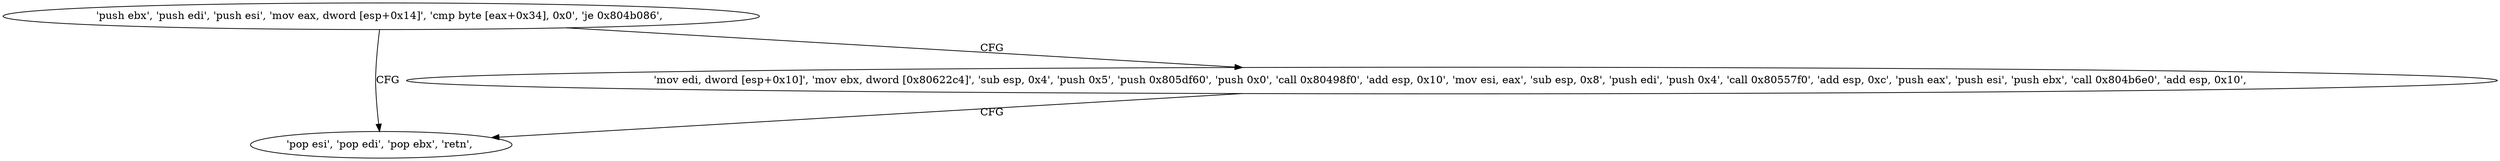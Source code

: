 digraph "func" {
"134524992" [label = "'push ebx', 'push edi', 'push esi', 'mov eax, dword [esp+0x14]', 'cmp byte [eax+0x34], 0x0', 'je 0x804b086', " ]
"134525062" [label = "'pop esi', 'pop edi', 'pop ebx', 'retn', " ]
"134525005" [label = "'mov edi, dword [esp+0x10]', 'mov ebx, dword [0x80622c4]', 'sub esp, 0x4', 'push 0x5', 'push 0x805df60', 'push 0x0', 'call 0x80498f0', 'add esp, 0x10', 'mov esi, eax', 'sub esp, 0x8', 'push edi', 'push 0x4', 'call 0x80557f0', 'add esp, 0xc', 'push eax', 'push esi', 'push ebx', 'call 0x804b6e0', 'add esp, 0x10', " ]
"134524992" -> "134525062" [ label = "CFG" ]
"134524992" -> "134525005" [ label = "CFG" ]
"134525005" -> "134525062" [ label = "CFG" ]
}
